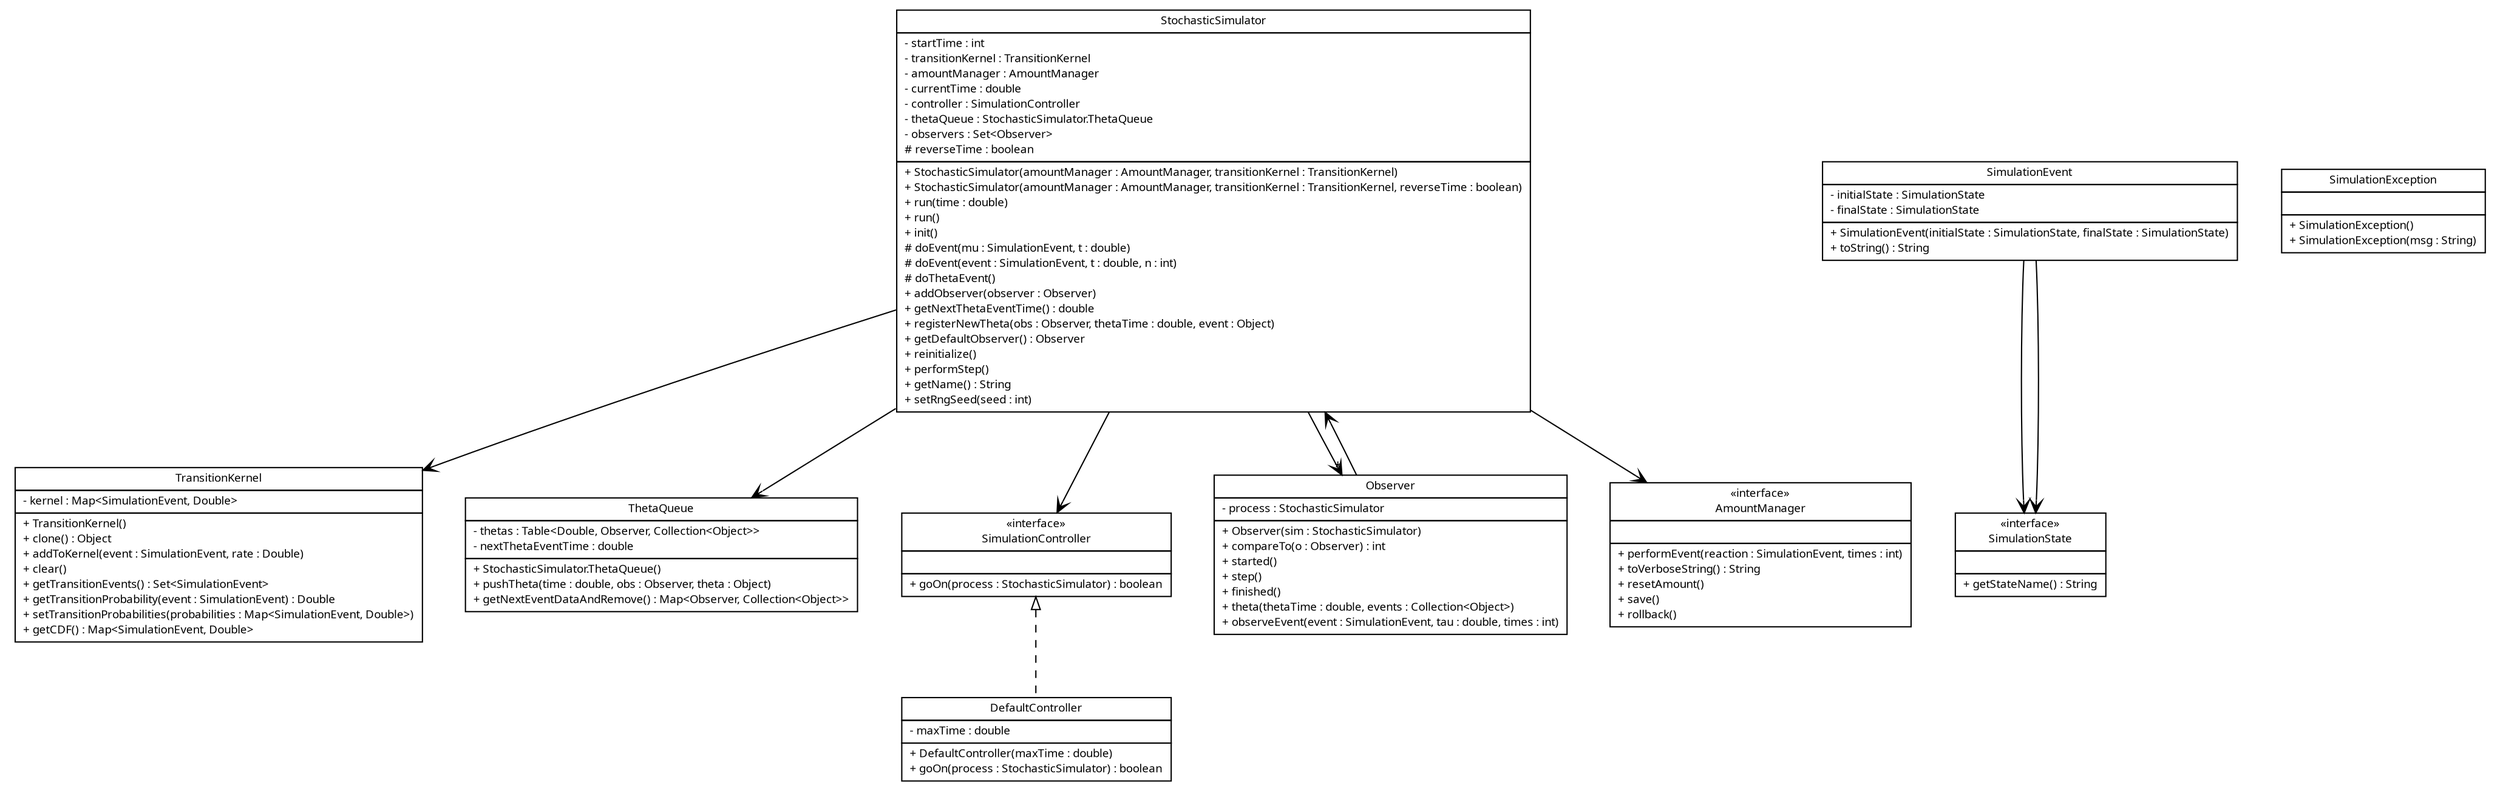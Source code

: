 #!/usr/local/bin/dot
#
# Class diagram 
# Generated by UMLGraph version R5_6 (http://www.umlgraph.org/)
#

digraph G {
	edge [fontname="Trebuchet MS",fontsize=10,labelfontname="Trebuchet MS",labelfontsize=10];
	node [fontname="Trebuchet MS",fontsize=10,shape=plaintext];
	nodesep=0.25;
	ranksep=0.5;
	// broadwick.stochastic.TransitionKernel
	c3236 [label=<<table title="broadwick.stochastic.TransitionKernel" border="0" cellborder="1" cellspacing="0" cellpadding="2" port="p" href="./TransitionKernel.html">
		<tr><td><table border="0" cellspacing="0" cellpadding="1">
<tr><td align="center" balign="center"><font face="Trebuchet MS"> TransitionKernel </font></td></tr>
		</table></td></tr>
		<tr><td><table border="0" cellspacing="0" cellpadding="1">
<tr><td align="left" balign="left"> - kernel : Map&lt;SimulationEvent, Double&gt; </td></tr>
		</table></td></tr>
		<tr><td><table border="0" cellspacing="0" cellpadding="1">
<tr><td align="left" balign="left"> + TransitionKernel() </td></tr>
<tr><td align="left" balign="left"> + clone() : Object </td></tr>
<tr><td align="left" balign="left"> + addToKernel(event : SimulationEvent, rate : Double) </td></tr>
<tr><td align="left" balign="left"> + clear() </td></tr>
<tr><td align="left" balign="left"> + getTransitionEvents() : Set&lt;SimulationEvent&gt; </td></tr>
<tr><td align="left" balign="left"> + getTransitionProbability(event : SimulationEvent) : Double </td></tr>
<tr><td align="left" balign="left"> + setTransitionProbabilities(probabilities : Map&lt;SimulationEvent, Double&gt;) </td></tr>
<tr><td align="left" balign="left"> + getCDF() : Map&lt;SimulationEvent, Double&gt; </td></tr>
		</table></td></tr>
		</table>>, URL="./TransitionKernel.html", fontname="Trebuchet MS", fontcolor="black", fontsize=9.0];
	// broadwick.stochastic.StochasticSimulator
	c3237 [label=<<table title="broadwick.stochastic.StochasticSimulator" border="0" cellborder="1" cellspacing="0" cellpadding="2" port="p" href="./StochasticSimulator.html">
		<tr><td><table border="0" cellspacing="0" cellpadding="1">
<tr><td align="center" balign="center"><font face="Trebuchet MS"> StochasticSimulator </font></td></tr>
		</table></td></tr>
		<tr><td><table border="0" cellspacing="0" cellpadding="1">
<tr><td align="left" balign="left"> - startTime : int </td></tr>
<tr><td align="left" balign="left"> - transitionKernel : TransitionKernel </td></tr>
<tr><td align="left" balign="left"> - amountManager : AmountManager </td></tr>
<tr><td align="left" balign="left"> - currentTime : double </td></tr>
<tr><td align="left" balign="left"> - controller : SimulationController </td></tr>
<tr><td align="left" balign="left"> - thetaQueue : StochasticSimulator.ThetaQueue </td></tr>
<tr><td align="left" balign="left"> - observers : Set&lt;Observer&gt; </td></tr>
<tr><td align="left" balign="left"> # reverseTime : boolean </td></tr>
		</table></td></tr>
		<tr><td><table border="0" cellspacing="0" cellpadding="1">
<tr><td align="left" balign="left"> + StochasticSimulator(amountManager : AmountManager, transitionKernel : TransitionKernel) </td></tr>
<tr><td align="left" balign="left"> + StochasticSimulator(amountManager : AmountManager, transitionKernel : TransitionKernel, reverseTime : boolean) </td></tr>
<tr><td align="left" balign="left"> + run(time : double) </td></tr>
<tr><td align="left" balign="left"> + run() </td></tr>
<tr><td align="left" balign="left"> + init() </td></tr>
<tr><td align="left" balign="left"> # doEvent(mu : SimulationEvent, t : double) </td></tr>
<tr><td align="left" balign="left"> # doEvent(event : SimulationEvent, t : double, n : int) </td></tr>
<tr><td align="left" balign="left"> # doThetaEvent() </td></tr>
<tr><td align="left" balign="left"> + addObserver(observer : Observer) </td></tr>
<tr><td align="left" balign="left"> + getNextThetaEventTime() : double </td></tr>
<tr><td align="left" balign="left"> + registerNewTheta(obs : Observer, thetaTime : double, event : Object) </td></tr>
<tr><td align="left" balign="left"> + getDefaultObserver() : Observer </td></tr>
<tr><td align="left" balign="left"><font face="Trebuchet MS" point-size="9.0"> + reinitialize() </font></td></tr>
<tr><td align="left" balign="left"><font face="Trebuchet MS" point-size="9.0"> + performStep() </font></td></tr>
<tr><td align="left" balign="left"><font face="Trebuchet MS" point-size="9.0"> + getName() : String </font></td></tr>
<tr><td align="left" balign="left"><font face="Trebuchet MS" point-size="9.0"> + setRngSeed(seed : int) </font></td></tr>
		</table></td></tr>
		</table>>, URL="./StochasticSimulator.html", fontname="Trebuchet MS", fontcolor="black", fontsize=9.0];
	// broadwick.stochastic.StochasticSimulator.ThetaQueue
	c3238 [label=<<table title="broadwick.stochastic.StochasticSimulator.ThetaQueue" border="0" cellborder="1" cellspacing="0" cellpadding="2" port="p" href="./StochasticSimulator.ThetaQueue.html">
		<tr><td><table border="0" cellspacing="0" cellpadding="1">
<tr><td align="center" balign="center"><font face="Trebuchet MS"> ThetaQueue </font></td></tr>
		</table></td></tr>
		<tr><td><table border="0" cellspacing="0" cellpadding="1">
<tr><td align="left" balign="left"> - thetas : Table&lt;Double, Observer, Collection&lt;Object&gt;&gt; </td></tr>
<tr><td align="left" balign="left"> - nextThetaEventTime : double </td></tr>
		</table></td></tr>
		<tr><td><table border="0" cellspacing="0" cellpadding="1">
<tr><td align="left" balign="left"> + StochasticSimulator.ThetaQueue() </td></tr>
<tr><td align="left" balign="left"> + pushTheta(time : double, obs : Observer, theta : Object) </td></tr>
<tr><td align="left" balign="left"> + getNextEventDataAndRemove() : Map&lt;Observer, Collection&lt;Object&gt;&gt; </td></tr>
		</table></td></tr>
		</table>>, URL="./StochasticSimulator.ThetaQueue.html", fontname="Trebuchet MS", fontcolor="black", fontsize=9.0];
	// broadwick.stochastic.SimulationState
	c3239 [label=<<table title="broadwick.stochastic.SimulationState" border="0" cellborder="1" cellspacing="0" cellpadding="2" port="p" href="./SimulationState.html">
		<tr><td><table border="0" cellspacing="0" cellpadding="1">
<tr><td align="center" balign="center"> &#171;interface&#187; </td></tr>
<tr><td align="center" balign="center"><font face="Trebuchet MS"> SimulationState </font></td></tr>
		</table></td></tr>
		<tr><td><table border="0" cellspacing="0" cellpadding="1">
<tr><td align="left" balign="left">  </td></tr>
		</table></td></tr>
		<tr><td><table border="0" cellspacing="0" cellpadding="1">
<tr><td align="left" balign="left"> + getStateName() : String </td></tr>
		</table></td></tr>
		</table>>, URL="./SimulationState.html", fontname="Trebuchet MS", fontcolor="black", fontsize=9.0];
	// broadwick.stochastic.SimulationException
	c3240 [label=<<table title="broadwick.stochastic.SimulationException" border="0" cellborder="1" cellspacing="0" cellpadding="2" port="p" href="./SimulationException.html">
		<tr><td><table border="0" cellspacing="0" cellpadding="1">
<tr><td align="center" balign="center"><font face="Trebuchet MS"> SimulationException </font></td></tr>
		</table></td></tr>
		<tr><td><table border="0" cellspacing="0" cellpadding="1">
<tr><td align="left" balign="left">  </td></tr>
		</table></td></tr>
		<tr><td><table border="0" cellspacing="0" cellpadding="1">
<tr><td align="left" balign="left"> + SimulationException() </td></tr>
<tr><td align="left" balign="left"> + SimulationException(msg : String) </td></tr>
		</table></td></tr>
		</table>>, URL="./SimulationException.html", fontname="Trebuchet MS", fontcolor="black", fontsize=9.0];
	// broadwick.stochastic.SimulationEvent
	c3241 [label=<<table title="broadwick.stochastic.SimulationEvent" border="0" cellborder="1" cellspacing="0" cellpadding="2" port="p" href="./SimulationEvent.html">
		<tr><td><table border="0" cellspacing="0" cellpadding="1">
<tr><td align="center" balign="center"><font face="Trebuchet MS"> SimulationEvent </font></td></tr>
		</table></td></tr>
		<tr><td><table border="0" cellspacing="0" cellpadding="1">
<tr><td align="left" balign="left"> - initialState : SimulationState </td></tr>
<tr><td align="left" balign="left"> - finalState : SimulationState </td></tr>
		</table></td></tr>
		<tr><td><table border="0" cellspacing="0" cellpadding="1">
<tr><td align="left" balign="left"> + SimulationEvent(initialState : SimulationState, finalState : SimulationState) </td></tr>
<tr><td align="left" balign="left"> + toString() : String </td></tr>
		</table></td></tr>
		</table>>, URL="./SimulationEvent.html", fontname="Trebuchet MS", fontcolor="black", fontsize=9.0];
	// broadwick.stochastic.SimulationController
	c3242 [label=<<table title="broadwick.stochastic.SimulationController" border="0" cellborder="1" cellspacing="0" cellpadding="2" port="p" href="./SimulationController.html">
		<tr><td><table border="0" cellspacing="0" cellpadding="1">
<tr><td align="center" balign="center"> &#171;interface&#187; </td></tr>
<tr><td align="center" balign="center"><font face="Trebuchet MS"> SimulationController </font></td></tr>
		</table></td></tr>
		<tr><td><table border="0" cellspacing="0" cellpadding="1">
<tr><td align="left" balign="left">  </td></tr>
		</table></td></tr>
		<tr><td><table border="0" cellspacing="0" cellpadding="1">
<tr><td align="left" balign="left"> + goOn(process : StochasticSimulator) : boolean </td></tr>
		</table></td></tr>
		</table>>, URL="./SimulationController.html", fontname="Trebuchet MS", fontcolor="black", fontsize=9.0];
	// broadwick.stochastic.Observer
	c3243 [label=<<table title="broadwick.stochastic.Observer" border="0" cellborder="1" cellspacing="0" cellpadding="2" port="p" href="./Observer.html">
		<tr><td><table border="0" cellspacing="0" cellpadding="1">
<tr><td align="center" balign="center"><font face="Trebuchet MS"> Observer </font></td></tr>
		</table></td></tr>
		<tr><td><table border="0" cellspacing="0" cellpadding="1">
<tr><td align="left" balign="left"> - process : StochasticSimulator </td></tr>
		</table></td></tr>
		<tr><td><table border="0" cellspacing="0" cellpadding="1">
<tr><td align="left" balign="left"> + Observer(sim : StochasticSimulator) </td></tr>
<tr><td align="left" balign="left"> + compareTo(o : Observer) : int </td></tr>
<tr><td align="left" balign="left"><font face="Trebuchet MS" point-size="9.0"> + started() </font></td></tr>
<tr><td align="left" balign="left"><font face="Trebuchet MS" point-size="9.0"> + step() </font></td></tr>
<tr><td align="left" balign="left"><font face="Trebuchet MS" point-size="9.0"> + finished() </font></td></tr>
<tr><td align="left" balign="left"><font face="Trebuchet MS" point-size="9.0"> + theta(thetaTime : double, events : Collection&lt;Object&gt;) </font></td></tr>
<tr><td align="left" balign="left"><font face="Trebuchet MS" point-size="9.0"> + observeEvent(event : SimulationEvent, tau : double, times : int) </font></td></tr>
		</table></td></tr>
		</table>>, URL="./Observer.html", fontname="Trebuchet MS", fontcolor="black", fontsize=9.0];
	// broadwick.stochastic.DefaultController
	c3244 [label=<<table title="broadwick.stochastic.DefaultController" border="0" cellborder="1" cellspacing="0" cellpadding="2" port="p" href="./DefaultController.html">
		<tr><td><table border="0" cellspacing="0" cellpadding="1">
<tr><td align="center" balign="center"><font face="Trebuchet MS"> DefaultController </font></td></tr>
		</table></td></tr>
		<tr><td><table border="0" cellspacing="0" cellpadding="1">
<tr><td align="left" balign="left"> - maxTime : double </td></tr>
		</table></td></tr>
		<tr><td><table border="0" cellspacing="0" cellpadding="1">
<tr><td align="left" balign="left"> + DefaultController(maxTime : double) </td></tr>
<tr><td align="left" balign="left"> + goOn(process : StochasticSimulator) : boolean </td></tr>
		</table></td></tr>
		</table>>, URL="./DefaultController.html", fontname="Trebuchet MS", fontcolor="black", fontsize=9.0];
	// broadwick.stochastic.AmountManager
	c3245 [label=<<table title="broadwick.stochastic.AmountManager" border="0" cellborder="1" cellspacing="0" cellpadding="2" port="p" href="./AmountManager.html">
		<tr><td><table border="0" cellspacing="0" cellpadding="1">
<tr><td align="center" balign="center"> &#171;interface&#187; </td></tr>
<tr><td align="center" balign="center"><font face="Trebuchet MS"> AmountManager </font></td></tr>
		</table></td></tr>
		<tr><td><table border="0" cellspacing="0" cellpadding="1">
<tr><td align="left" balign="left">  </td></tr>
		</table></td></tr>
		<tr><td><table border="0" cellspacing="0" cellpadding="1">
<tr><td align="left" balign="left"> + performEvent(reaction : SimulationEvent, times : int) </td></tr>
<tr><td align="left" balign="left"> + toVerboseString() : String </td></tr>
<tr><td align="left" balign="left"> + resetAmount() </td></tr>
<tr><td align="left" balign="left"> + save() </td></tr>
<tr><td align="left" balign="left"> + rollback() </td></tr>
		</table></td></tr>
		</table>>, URL="./AmountManager.html", fontname="Trebuchet MS", fontcolor="black", fontsize=9.0];
	//broadwick.stochastic.DefaultController implements broadwick.stochastic.SimulationController
	c3242:p -> c3244:p [dir=back,arrowtail=empty,style=dashed];
	// broadwick.stochastic.StochasticSimulator NAVASSOC broadwick.stochastic.TransitionKernel
	c3237:p -> c3236:p [taillabel="", label="", headlabel="", fontname="Trebuchet MS", fontcolor="black", fontsize=10.0, color="black", arrowhead=open];
	// broadwick.stochastic.StochasticSimulator NAVASSOC broadwick.stochastic.AmountManager
	c3237:p -> c3245:p [taillabel="", label="", headlabel="", fontname="Trebuchet MS", fontcolor="black", fontsize=10.0, color="black", arrowhead=open];
	// broadwick.stochastic.StochasticSimulator NAVASSOC broadwick.stochastic.SimulationController
	c3237:p -> c3242:p [taillabel="", label="", headlabel="", fontname="Trebuchet MS", fontcolor="black", fontsize=10.0, color="black", arrowhead=open];
	// broadwick.stochastic.StochasticSimulator NAVASSOC broadwick.stochastic.StochasticSimulator.ThetaQueue
	c3237:p -> c3238:p [taillabel="", label="", headlabel="", fontname="Trebuchet MS", fontcolor="black", fontsize=10.0, color="black", arrowhead=open];
	// broadwick.stochastic.StochasticSimulator NAVASSOC broadwick.stochastic.Observer
	c3237:p -> c3243:p [taillabel="", label="", headlabel="*", fontname="Trebuchet MS", fontcolor="black", fontsize=10.0, color="black", arrowhead=open];
	// broadwick.stochastic.SimulationEvent NAVASSOC broadwick.stochastic.SimulationState
	c3241:p -> c3239:p [taillabel="", label="", headlabel="", fontname="Trebuchet MS", fontcolor="black", fontsize=10.0, color="black", arrowhead=open];
	// broadwick.stochastic.SimulationEvent NAVASSOC broadwick.stochastic.SimulationState
	c3241:p -> c3239:p [taillabel="", label="", headlabel="", fontname="Trebuchet MS", fontcolor="black", fontsize=10.0, color="black", arrowhead=open];
	// broadwick.stochastic.Observer NAVASSOC broadwick.stochastic.StochasticSimulator
	c3243:p -> c3237:p [taillabel="", label="", headlabel="", fontname="Trebuchet MS", fontcolor="black", fontsize=10.0, color="black", arrowhead=open];
}

